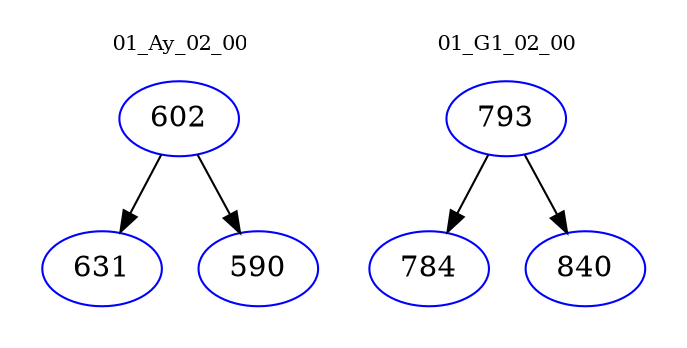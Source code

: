 digraph{
subgraph cluster_0 {
color = white
label = "01_Ay_02_00";
fontsize=10;
T0_602 [label="602", color="blue"]
T0_602 -> T0_631 [color="black"]
T0_631 [label="631", color="blue"]
T0_602 -> T0_590 [color="black"]
T0_590 [label="590", color="blue"]
}
subgraph cluster_1 {
color = white
label = "01_G1_02_00";
fontsize=10;
T1_793 [label="793", color="blue"]
T1_793 -> T1_784 [color="black"]
T1_784 [label="784", color="blue"]
T1_793 -> T1_840 [color="black"]
T1_840 [label="840", color="blue"]
}
}
